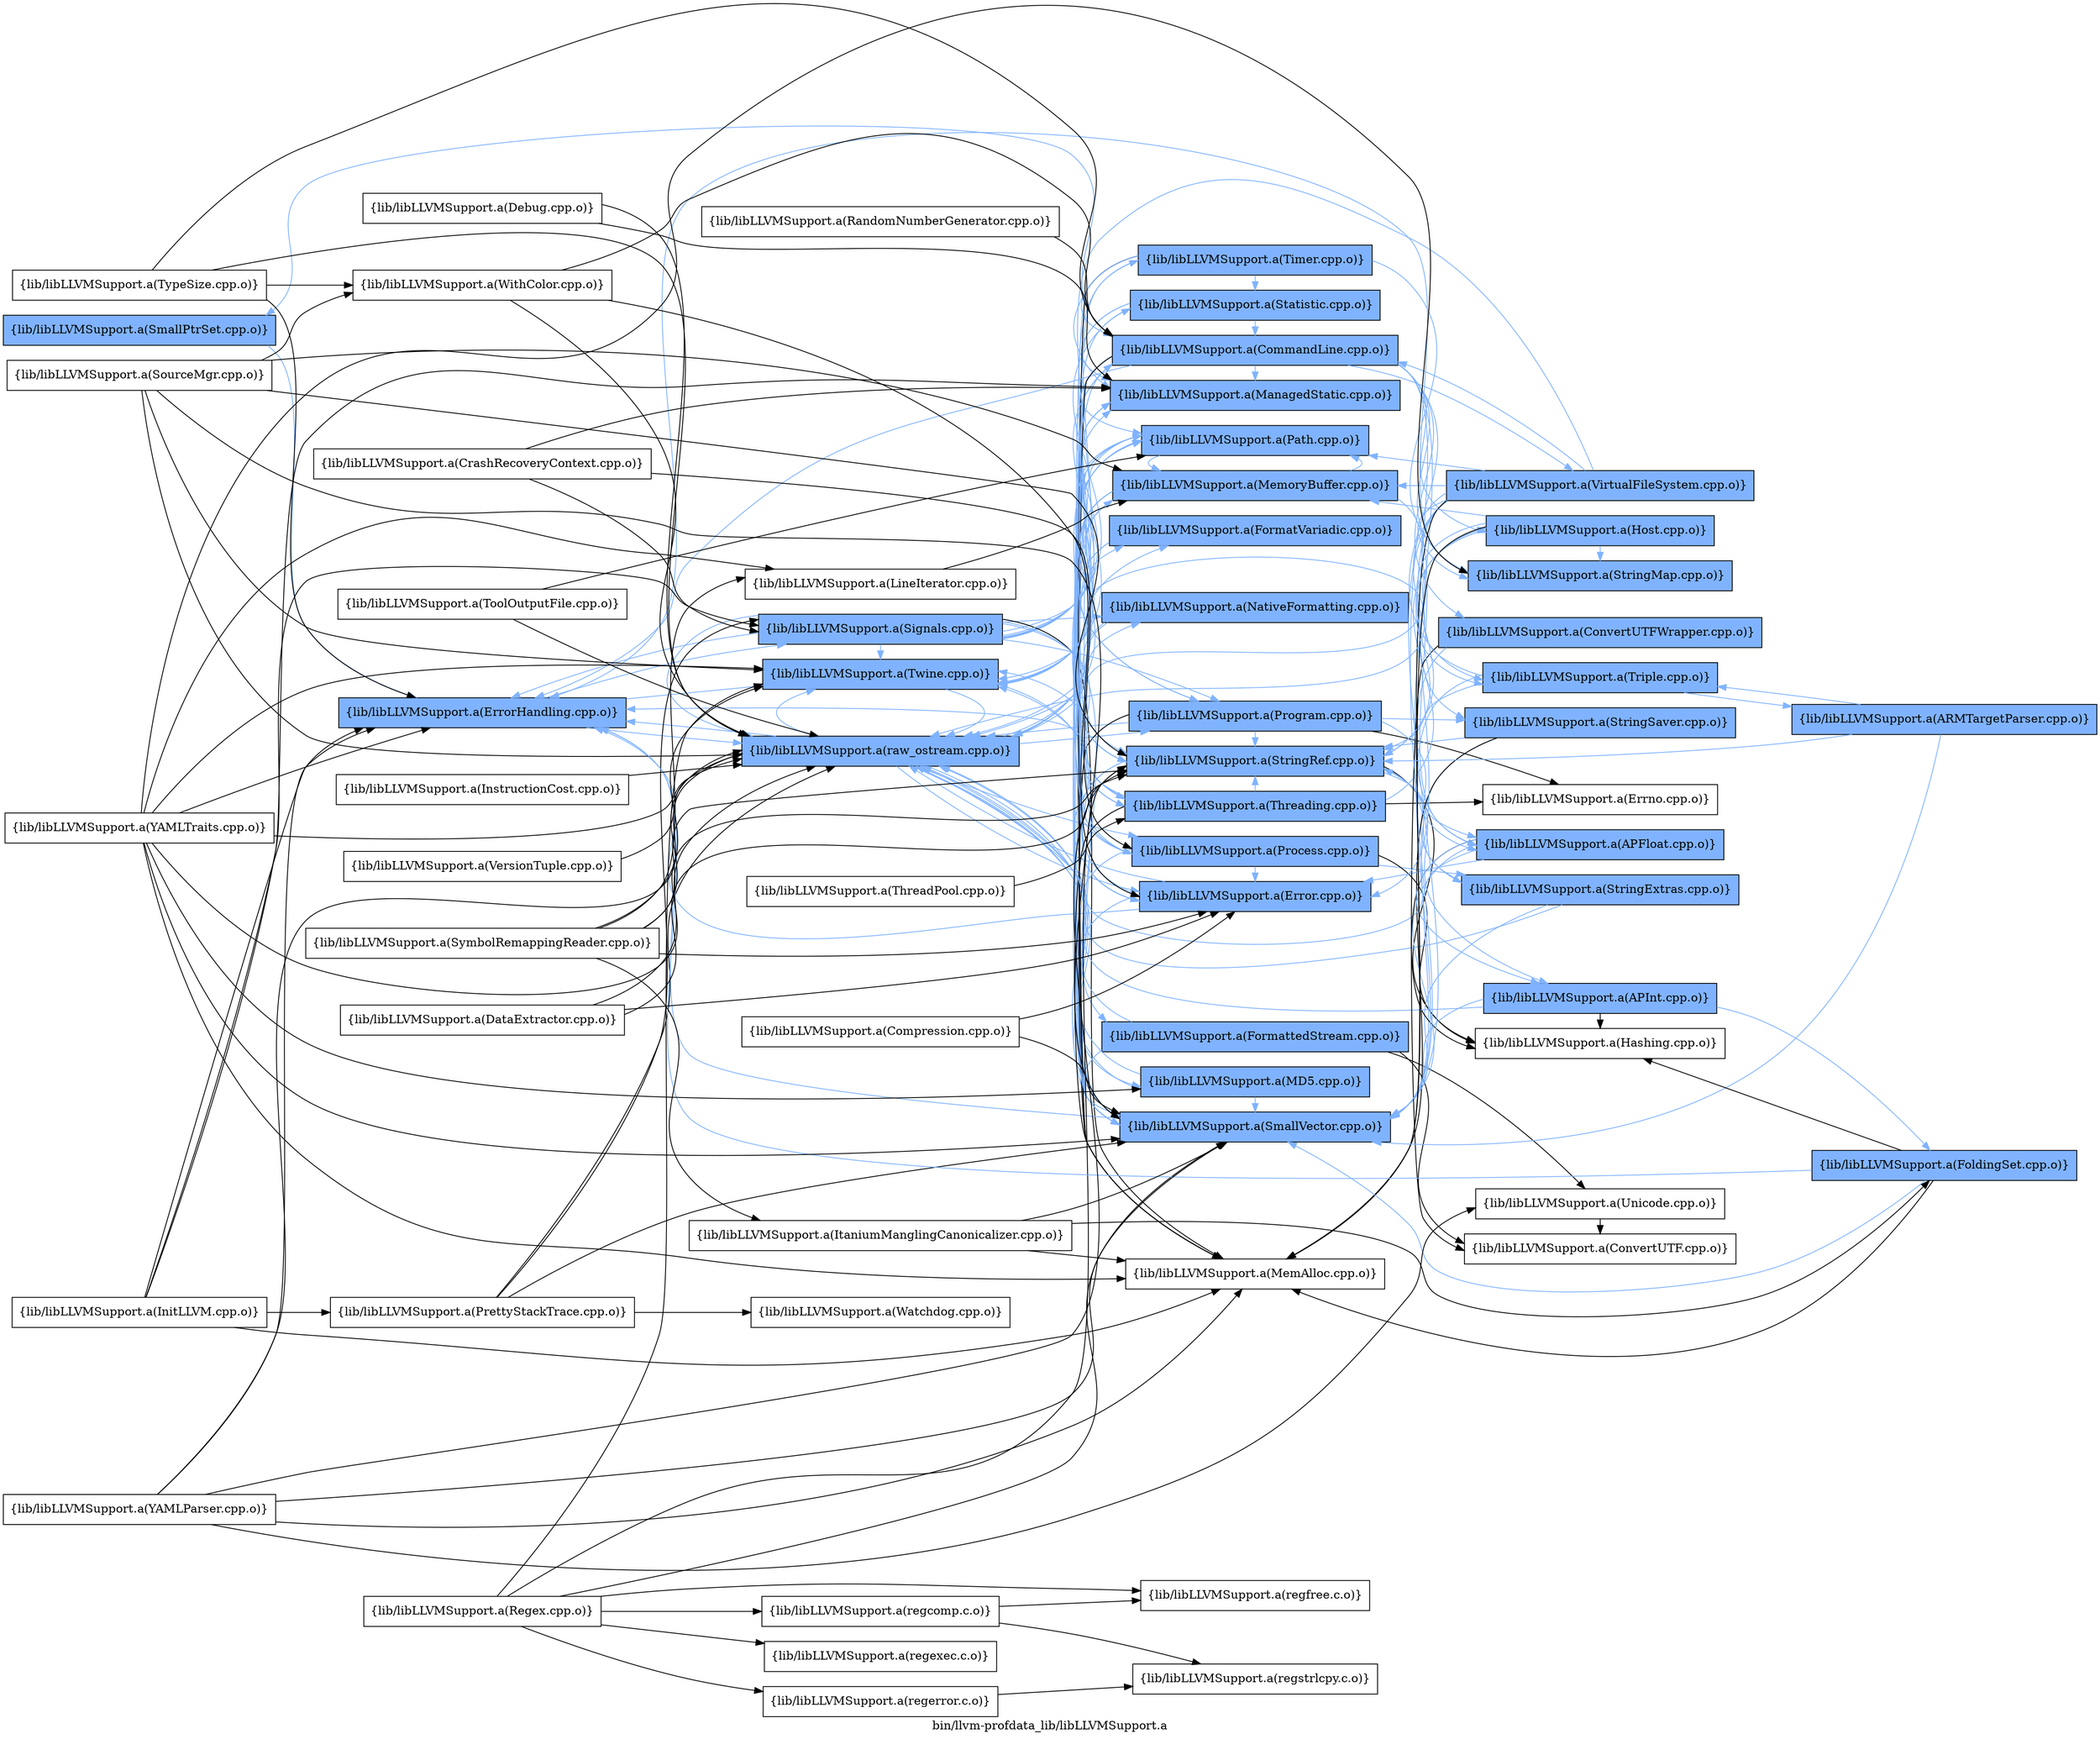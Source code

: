 digraph "bin/llvm-profdata_lib/libLLVMSupport.a" {
	label="bin/llvm-profdata_lib/libLLVMSupport.a";
	rankdir=LR;
	{ rank=same; Node0x55ca42e8b228;  }
	{ rank=same; Node0x55ca42e88d98;  }
	{ rank=same; Node0x55ca42e8c178; Node0x55ca42e8c498; Node0x55ca42e8c038;  }
	{ rank=same; Node0x55ca42e8bea8; Node0x55ca42e8d2f8; Node0x55ca42e89ec8; Node0x55ca42e8ad78; Node0x55ca42e89018; Node0x55ca42e88988; Node0x55ca42e8a9b8; Node0x55ca42e8a6e8; Node0x55ca42e8b2c8; Node0x55ca42e8a738; Node0x55ca42e894c8; Node0x55ca42e8b3b8; Node0x55ca42e8a5a8; Node0x55ca42e8c268; Node0x55ca42e8bc28; Node0x55ca42e8b4a8; Node0x55ca42e8a5f8;  }
	{ rank=same; Node0x55ca42e8b9f8; Node0x55ca42e8b278; Node0x55ca42e8aaf8; Node0x55ca42e8ab48; Node0x55ca42e891f8; Node0x55ca42e8b818; Node0x55ca42e8d168; Node0x55ca42e8ce98; Node0x55ca42e884d8; Node0x55ca42e8bfe8; Node0x55ca42e8cee8; Node0x55ca42e8ae18; Node0x55ca42e8ad28;  }
	{ rank=same; Node0x55ca42e8b228;  }
	{ rank=same; Node0x55ca42e88d98;  }
	{ rank=same; Node0x55ca42e8c178; Node0x55ca42e8c498; Node0x55ca42e8c038;  }
	{ rank=same; Node0x55ca42e8bea8; Node0x55ca42e8d2f8; Node0x55ca42e89ec8; Node0x55ca42e8ad78; Node0x55ca42e89018; Node0x55ca42e88988; Node0x55ca42e8a9b8; Node0x55ca42e8a6e8; Node0x55ca42e8b2c8; Node0x55ca42e8a738; Node0x55ca42e894c8; Node0x55ca42e8b3b8; Node0x55ca42e8a5a8; Node0x55ca42e8c268; Node0x55ca42e8bc28; Node0x55ca42e8b4a8; Node0x55ca42e8a5f8;  }
	{ rank=same; Node0x55ca42e8b9f8; Node0x55ca42e8b278; Node0x55ca42e8aaf8; Node0x55ca42e8ab48; Node0x55ca42e891f8; Node0x55ca42e8b818; Node0x55ca42e8d168; Node0x55ca42e8ce98; Node0x55ca42e884d8; Node0x55ca42e8bfe8; Node0x55ca42e8cee8; Node0x55ca42e8ae18; Node0x55ca42e8ad28;  }

	Node0x55ca42e8b228 [shape=record,shape=box,group=1,style=filled,fillcolor="0.600000 0.5 1",label="{lib/libLLVMSupport.a(SmallPtrSet.cpp.o)}"];
	Node0x55ca42e8b228 -> Node0x55ca42e88d98[color="0.600000 0.5 1"];
	Node0x55ca42e8bea8 [shape=record,shape=box,group=1,style=filled,fillcolor="0.600000 0.5 1",label="{lib/libLLVMSupport.a(SmallVector.cpp.o)}"];
	Node0x55ca42e8bea8 -> Node0x55ca42e88d98[color="0.600000 0.5 1"];
	Node0x55ca42e884d8 [shape=record,shape=box,group=1,style=filled,fillcolor="0.600000 0.5 1",label="{lib/libLLVMSupport.a(StringMap.cpp.o)}"];
	Node0x55ca42e884d8 -> Node0x55ca42e88d98[color="0.600000 0.5 1"];
	Node0x55ca42e894c8 [shape=record,shape=box,group=1,style=filled,fillcolor="0.600000 0.5 1",label="{lib/libLLVMSupport.a(StringRef.cpp.o)}"];
	Node0x55ca42e894c8 -> Node0x55ca42e8bea8[color="0.600000 0.5 1"];
	Node0x55ca42e894c8 -> Node0x55ca42e8d168[color="0.600000 0.5 1"];
	Node0x55ca42e894c8 -> Node0x55ca42e8ce98[color="0.600000 0.5 1"];
	Node0x55ca42e894c8 -> Node0x55ca42e8d2f8[color="0.600000 0.5 1"];
	Node0x55ca42e894c8 -> Node0x55ca42e8ab48;
	Node0x55ca42e8d348 [shape=record,shape=box,group=0,label="{lib/libLLVMSupport.a(ThreadPool.cpp.o)}"];
	Node0x55ca42e8d348 -> Node0x55ca42e8a5f8;
	Node0x55ca42e8a5a8 [shape=record,shape=box,group=1,style=filled,fillcolor="0.600000 0.5 1",label="{lib/libLLVMSupport.a(CommandLine.cpp.o)}"];
	Node0x55ca42e8a5a8 -> Node0x55ca42e8b228[color="0.600000 0.5 1"];
	Node0x55ca42e8a5a8 -> Node0x55ca42e8bea8[color="0.600000 0.5 1"];
	Node0x55ca42e8a5a8 -> Node0x55ca42e884d8[color="0.600000 0.5 1"];
	Node0x55ca42e8a5a8 -> Node0x55ca42e891f8[color="0.600000 0.5 1"];
	Node0x55ca42e8a5a8 -> Node0x55ca42e894c8[color="0.600000 0.5 1"];
	Node0x55ca42e8a5a8 -> Node0x55ca42e8d168[color="0.600000 0.5 1"];
	Node0x55ca42e8a5a8 -> Node0x55ca42e8bfe8[color="0.600000 0.5 1"];
	Node0x55ca42e8a5a8 -> Node0x55ca42e8d2f8[color="0.600000 0.5 1"];
	Node0x55ca42e8a5a8 -> Node0x55ca42e88d98[color="0.600000 0.5 1"];
	Node0x55ca42e8a5a8 -> Node0x55ca42e8c268[color="0.600000 0.5 1"];
	Node0x55ca42e8a5a8 -> Node0x55ca42e8bc28;
	Node0x55ca42e8a5a8 -> Node0x55ca42e8cee8[color="0.600000 0.5 1"];
	Node0x55ca42e8a5a8 -> Node0x55ca42e8c178[color="0.600000 0.5 1"];
	Node0x55ca42e8a5a8 -> Node0x55ca42e8ae18[color="0.600000 0.5 1"];
	Node0x55ca42e8a5a8 -> Node0x55ca42e8c498[color="0.600000 0.5 1"];
	Node0x55ca42e8a5a8 -> Node0x55ca42e8ad28[color="0.600000 0.5 1"];
	Node0x55ca42e8a5a8 -> Node0x55ca42e8a9b8[color="0.600000 0.5 1"];
	Node0x55ca42e8a5a8 -> Node0x55ca42e8a6e8[color="0.600000 0.5 1"];
	Node0x55ca42e8d2f8 [shape=record,shape=box,group=1,style=filled,fillcolor="0.600000 0.5 1",label="{lib/libLLVMSupport.a(Error.cpp.o)}"];
	Node0x55ca42e8d2f8 -> Node0x55ca42e8bea8[color="0.600000 0.5 1"];
	Node0x55ca42e8d2f8 -> Node0x55ca42e88d98[color="0.600000 0.5 1"];
	Node0x55ca42e8d2f8 -> Node0x55ca42e8c268[color="0.600000 0.5 1"];
	Node0x55ca42e8d2f8 -> Node0x55ca42e8c178[color="0.600000 0.5 1"];
	Node0x55ca42e8d2f8 -> Node0x55ca42e8c498[color="0.600000 0.5 1"];
	Node0x55ca42e89ec8 [shape=record,shape=box,group=1,style=filled,fillcolor="0.600000 0.5 1",label="{lib/libLLVMSupport.a(FormattedStream.cpp.o)}"];
	Node0x55ca42e89ec8 -> Node0x55ca42e8bea8[color="0.600000 0.5 1"];
	Node0x55ca42e89ec8 -> Node0x55ca42e8b9f8;
	Node0x55ca42e89ec8 -> Node0x55ca42e8b278;
	Node0x55ca42e89ec8 -> Node0x55ca42e8c498[color="0.600000 0.5 1"];
	Node0x55ca42e890b8 [shape=record,shape=box,group=0,label="{lib/libLLVMSupport.a(InitLLVM.cpp.o)}"];
	Node0x55ca42e890b8 -> Node0x55ca42e88d98;
	Node0x55ca42e890b8 -> Node0x55ca42e8c268;
	Node0x55ca42e890b8 -> Node0x55ca42e8bc28;
	Node0x55ca42e890b8 -> Node0x55ca42e8b318;
	Node0x55ca42e890b8 -> Node0x55ca42e8c038;
	Node0x55ca42e8c998 [shape=record,shape=box,group=0,label="{lib/libLLVMSupport.a(LineIterator.cpp.o)}"];
	Node0x55ca42e8c998 -> Node0x55ca42e8b4a8;
	Node0x55ca42e8bc28 [shape=record,shape=box,group=0,label="{lib/libLLVMSupport.a(MemAlloc.cpp.o)}"];
	Node0x55ca42e8b4a8 [shape=record,shape=box,group=1,style=filled,fillcolor="0.600000 0.5 1",label="{lib/libLLVMSupport.a(MemoryBuffer.cpp.o)}"];
	Node0x55ca42e8b4a8 -> Node0x55ca42e8bea8[color="0.600000 0.5 1"];
	Node0x55ca42e8b4a8 -> Node0x55ca42e8d168[color="0.600000 0.5 1"];
	Node0x55ca42e8b4a8 -> Node0x55ca42e8d2f8[color="0.600000 0.5 1"];
	Node0x55ca42e8b4a8 -> Node0x55ca42e8c178[color="0.600000 0.5 1"];
	Node0x55ca42e8b4a8 -> Node0x55ca42e8a9b8[color="0.600000 0.5 1"];
	Node0x55ca42e8b4a8 -> Node0x55ca42e8a6e8[color="0.600000 0.5 1"];
	Node0x55ca42e8b4a8 -> Node0x55ca42e8b2c8[color="0.600000 0.5 1"];
	Node0x55ca42e8c178 [shape=record,shape=box,group=1,style=filled,fillcolor="0.600000 0.5 1",label="{lib/libLLVMSupport.a(Twine.cpp.o)}"];
	Node0x55ca42e8c178 -> Node0x55ca42e8bea8[color="0.600000 0.5 1"];
	Node0x55ca42e8c178 -> Node0x55ca42e8c498[color="0.600000 0.5 1"];
	Node0x55ca42e8b548 [shape=record,shape=box,group=0,label="{lib/libLLVMSupport.a(WithColor.cpp.o)}"];
	Node0x55ca42e8b548 -> Node0x55ca42e8a5a8;
	Node0x55ca42e8b548 -> Node0x55ca42e8d2f8;
	Node0x55ca42e8b548 -> Node0x55ca42e8c498;
	Node0x55ca42e8c498 [shape=record,shape=box,group=1,style=filled,fillcolor="0.600000 0.5 1",label="{lib/libLLVMSupport.a(raw_ostream.cpp.o)}"];
	Node0x55ca42e8c498 -> Node0x55ca42e8bea8[color="0.600000 0.5 1"];
	Node0x55ca42e8c498 -> Node0x55ca42e8d2f8[color="0.600000 0.5 1"];
	Node0x55ca42e8c498 -> Node0x55ca42e88d98[color="0.600000 0.5 1"];
	Node0x55ca42e8c498 -> Node0x55ca42e89ec8[color="0.600000 0.5 1"];
	Node0x55ca42e8c498 -> Node0x55ca42e8ad78[color="0.600000 0.5 1"];
	Node0x55ca42e8c498 -> Node0x55ca42e8c178[color="0.600000 0.5 1"];
	Node0x55ca42e8c498 -> Node0x55ca42e89018[color="0.600000 0.5 1"];
	Node0x55ca42e8c498 -> Node0x55ca42e88988[color="0.600000 0.5 1"];
	Node0x55ca42e8c498 -> Node0x55ca42e8a9b8[color="0.600000 0.5 1"];
	Node0x55ca42e8c498 -> Node0x55ca42e8a6e8[color="0.600000 0.5 1"];
	Node0x55ca42e8c498 -> Node0x55ca42e8b2c8[color="0.600000 0.5 1"];
	Node0x55ca42e8a9b8 [shape=record,shape=box,group=1,style=filled,fillcolor="0.600000 0.5 1",label="{lib/libLLVMSupport.a(Path.cpp.o)}"];
	Node0x55ca42e8a9b8 -> Node0x55ca42e8bea8[color="0.600000 0.5 1"];
	Node0x55ca42e8a9b8 -> Node0x55ca42e894c8[color="0.600000 0.5 1"];
	Node0x55ca42e8a9b8 -> Node0x55ca42e8d2f8[color="0.600000 0.5 1"];
	Node0x55ca42e8a9b8 -> Node0x55ca42e8b4a8[color="0.600000 0.5 1"];
	Node0x55ca42e8a9b8 -> Node0x55ca42e8ad78[color="0.600000 0.5 1"];
	Node0x55ca42e8a9b8 -> Node0x55ca42e8c178[color="0.600000 0.5 1"];
	Node0x55ca42e8a9b8 -> Node0x55ca42e8a6e8[color="0.600000 0.5 1"];
	Node0x55ca42e8a5f8 [shape=record,shape=box,group=1,style=filled,fillcolor="0.600000 0.5 1",label="{lib/libLLVMSupport.a(Threading.cpp.o)}"];
	Node0x55ca42e8a5f8 -> Node0x55ca42e8bea8[color="0.600000 0.5 1"];
	Node0x55ca42e8a5f8 -> Node0x55ca42e894c8[color="0.600000 0.5 1"];
	Node0x55ca42e8a5f8 -> Node0x55ca42e88d98[color="0.600000 0.5 1"];
	Node0x55ca42e8a5f8 -> Node0x55ca42e8bc28;
	Node0x55ca42e8a5f8 -> Node0x55ca42e8c178[color="0.600000 0.5 1"];
	Node0x55ca42e8a5f8 -> Node0x55ca42e8ad28[color="0.600000 0.5 1"];
	Node0x55ca42e8a5f8 -> Node0x55ca42e8b818;
	Node0x55ca42e8c0d8 [shape=record,shape=box,group=0,label="{lib/libLLVMSupport.a(Regex.cpp.o)}"];
	Node0x55ca42e8c0d8 -> Node0x55ca42e8bea8;
	Node0x55ca42e8c0d8 -> Node0x55ca42e894c8;
	Node0x55ca42e8c0d8 -> Node0x55ca42e8c178;
	Node0x55ca42e8c0d8 -> Node0x55ca42e88c08;
	Node0x55ca42e8c0d8 -> Node0x55ca42e88578;
	Node0x55ca42e8c0d8 -> Node0x55ca42e8c308;
	Node0x55ca42e8c0d8 -> Node0x55ca42e8bbd8;
	Node0x55ca42e89a68 [shape=record,shape=box,group=0,label="{lib/libLLVMSupport.a(SourceMgr.cpp.o)}"];
	Node0x55ca42e89a68 -> Node0x55ca42e8bea8;
	Node0x55ca42e89a68 -> Node0x55ca42e894c8;
	Node0x55ca42e89a68 -> Node0x55ca42e8b4a8;
	Node0x55ca42e89a68 -> Node0x55ca42e8c178;
	Node0x55ca42e89a68 -> Node0x55ca42e8b548;
	Node0x55ca42e89a68 -> Node0x55ca42e8c498;
	Node0x55ca42e8d168 [shape=record,shape=box,group=1,style=filled,fillcolor="0.600000 0.5 1",label="{lib/libLLVMSupport.a(APFloat.cpp.o)}"];
	Node0x55ca42e8d168 -> Node0x55ca42e8bea8[color="0.600000 0.5 1"];
	Node0x55ca42e8d168 -> Node0x55ca42e8ce98[color="0.600000 0.5 1"];
	Node0x55ca42e8d168 -> Node0x55ca42e8d2f8[color="0.600000 0.5 1"];
	Node0x55ca42e8d168 -> Node0x55ca42e8ab48;
	Node0x55ca42e8d168 -> Node0x55ca42e8c498[color="0.600000 0.5 1"];
	Node0x55ca42e8b958 [shape=record,shape=box,group=0,label="{lib/libLLVMSupport.a(TypeSize.cpp.o)}"];
	Node0x55ca42e8b958 -> Node0x55ca42e8a5a8;
	Node0x55ca42e8b958 -> Node0x55ca42e88d98;
	Node0x55ca42e8b958 -> Node0x55ca42e8b548;
	Node0x55ca42e8b958 -> Node0x55ca42e8c498;
	Node0x55ca42e88d98 [shape=record,shape=box,group=1,style=filled,fillcolor="0.600000 0.5 1",label="{lib/libLLVMSupport.a(ErrorHandling.cpp.o)}"];
	Node0x55ca42e88d98 -> Node0x55ca42e8c178[color="0.600000 0.5 1"];
	Node0x55ca42e88d98 -> Node0x55ca42e8c498[color="0.600000 0.5 1"];
	Node0x55ca42e88d98 -> Node0x55ca42e8c038[color="0.600000 0.5 1"];
	Node0x55ca42e8cee8 [shape=record,shape=box,group=1,style=filled,fillcolor="0.600000 0.5 1",label="{lib/libLLVMSupport.a(Triple.cpp.o)}"];
	Node0x55ca42e8cee8 -> Node0x55ca42e8bea8[color="0.600000 0.5 1"];
	Node0x55ca42e8cee8 -> Node0x55ca42e894c8[color="0.600000 0.5 1"];
	Node0x55ca42e8cee8 -> Node0x55ca42e8c768[color="0.600000 0.5 1"];
	Node0x55ca42e8cee8 -> Node0x55ca42e8c178[color="0.600000 0.5 1"];
	Node0x55ca42e8ce98 [shape=record,shape=box,group=1,style=filled,fillcolor="0.600000 0.5 1",label="{lib/libLLVMSupport.a(APInt.cpp.o)}"];
	Node0x55ca42e8ce98 -> Node0x55ca42e8bea8[color="0.600000 0.5 1"];
	Node0x55ca42e8ce98 -> Node0x55ca42e89248[color="0.600000 0.5 1"];
	Node0x55ca42e8ce98 -> Node0x55ca42e8ab48;
	Node0x55ca42e8ce98 -> Node0x55ca42e8c498[color="0.600000 0.5 1"];
	Node0x55ca42e8ab48 [shape=record,shape=box,group=0,label="{lib/libLLVMSupport.a(Hashing.cpp.o)}"];
	Node0x55ca42e89248 [shape=record,shape=box,group=1,style=filled,fillcolor="0.600000 0.5 1",label="{lib/libLLVMSupport.a(FoldingSet.cpp.o)}"];
	Node0x55ca42e89248 -> Node0x55ca42e8bea8[color="0.600000 0.5 1"];
	Node0x55ca42e89248 -> Node0x55ca42e88d98[color="0.600000 0.5 1"];
	Node0x55ca42e89248 -> Node0x55ca42e8ab48;
	Node0x55ca42e89248 -> Node0x55ca42e8bc28;
	Node0x55ca42e8ad78 [shape=record,shape=box,group=1,style=filled,fillcolor="0.600000 0.5 1",label="{lib/libLLVMSupport.a(MD5.cpp.o)}"];
	Node0x55ca42e8ad78 -> Node0x55ca42e8bea8[color="0.600000 0.5 1"];
	Node0x55ca42e8ad78 -> Node0x55ca42e8c498[color="0.600000 0.5 1"];
	Node0x55ca42e8c268 [shape=record,shape=box,group=1,style=filled,fillcolor="0.600000 0.5 1",label="{lib/libLLVMSupport.a(ManagedStatic.cpp.o)}"];
	Node0x55ca42e8c268 -> Node0x55ca42e8a5f8[color="0.600000 0.5 1"];
	Node0x55ca42e8ae68 [shape=record,shape=box,group=0,label="{lib/libLLVMSupport.a(Compression.cpp.o)}"];
	Node0x55ca42e8ae68 -> Node0x55ca42e8bea8;
	Node0x55ca42e8ae68 -> Node0x55ca42e8d2f8;
	Node0x55ca42e8c1c8 [shape=record,shape=box,group=0,label="{lib/libLLVMSupport.a(SymbolRemappingReader.cpp.o)}"];
	Node0x55ca42e8c1c8 -> Node0x55ca42e894c8;
	Node0x55ca42e8c1c8 -> Node0x55ca42e8d2f8;
	Node0x55ca42e8c1c8 -> Node0x55ca42e88668;
	Node0x55ca42e8c1c8 -> Node0x55ca42e8c998;
	Node0x55ca42e8c1c8 -> Node0x55ca42e8c178;
	Node0x55ca42e8c1c8 -> Node0x55ca42e8c498;
	Node0x55ca42e88668 [shape=record,shape=box,group=0,label="{lib/libLLVMSupport.a(ItaniumManglingCanonicalizer.cpp.o)}"];
	Node0x55ca42e88668 -> Node0x55ca42e8bea8;
	Node0x55ca42e88668 -> Node0x55ca42e89248;
	Node0x55ca42e88668 -> Node0x55ca42e8bc28;
	Node0x55ca42e8c128 [shape=record,shape=box,group=0,label="{lib/libLLVMSupport.a(DataExtractor.cpp.o)}"];
	Node0x55ca42e8c128 -> Node0x55ca42e894c8;
	Node0x55ca42e8c128 -> Node0x55ca42e8d2f8;
	Node0x55ca42e8c128 -> Node0x55ca42e8c498;
	Node0x55ca42e891f8 [shape=record,shape=box,group=1,style=filled,fillcolor="0.600000 0.5 1",label="{lib/libLLVMSupport.a(StringSaver.cpp.o)}"];
	Node0x55ca42e891f8 -> Node0x55ca42e8bea8[color="0.600000 0.5 1"];
	Node0x55ca42e891f8 -> Node0x55ca42e894c8[color="0.600000 0.5 1"];
	Node0x55ca42e891f8 -> Node0x55ca42e8bc28;
	Node0x55ca42e8bfe8 [shape=record,shape=box,group=1,style=filled,fillcolor="0.600000 0.5 1",label="{lib/libLLVMSupport.a(ConvertUTFWrapper.cpp.o)}"];
	Node0x55ca42e8bfe8 -> Node0x55ca42e8bea8[color="0.600000 0.5 1"];
	Node0x55ca42e8bfe8 -> Node0x55ca42e8b9f8;
	Node0x55ca42e8ae18 [shape=record,shape=box,group=1,style=filled,fillcolor="0.600000 0.5 1",label="{lib/libLLVMSupport.a(VirtualFileSystem.cpp.o)}"];
	Node0x55ca42e8ae18 -> Node0x55ca42e8bea8[color="0.600000 0.5 1"];
	Node0x55ca42e8ae18 -> Node0x55ca42e884d8[color="0.600000 0.5 1"];
	Node0x55ca42e8ae18 -> Node0x55ca42e894c8[color="0.600000 0.5 1"];
	Node0x55ca42e8ae18 -> Node0x55ca42e8d168[color="0.600000 0.5 1"];
	Node0x55ca42e8ae18 -> Node0x55ca42e8a5a8[color="0.600000 0.5 1"];
	Node0x55ca42e8ae18 -> Node0x55ca42e8d2f8[color="0.600000 0.5 1"];
	Node0x55ca42e8ae18 -> Node0x55ca42e8bc28;
	Node0x55ca42e8ae18 -> Node0x55ca42e8b4a8[color="0.600000 0.5 1"];
	Node0x55ca42e8ae18 -> Node0x55ca42e8c178[color="0.600000 0.5 1"];
	Node0x55ca42e8ae18 -> Node0x55ca42e8c498[color="0.600000 0.5 1"];
	Node0x55ca42e8ae18 -> Node0x55ca42e8a9b8[color="0.600000 0.5 1"];
	Node0x55ca42e8ad28 [shape=record,shape=box,group=1,style=filled,fillcolor="0.600000 0.5 1",label="{lib/libLLVMSupport.a(Host.cpp.o)}"];
	Node0x55ca42e8ad28 -> Node0x55ca42e884d8[color="0.600000 0.5 1"];
	Node0x55ca42e8ad28 -> Node0x55ca42e894c8[color="0.600000 0.5 1"];
	Node0x55ca42e8ad28 -> Node0x55ca42e8bc28;
	Node0x55ca42e8ad28 -> Node0x55ca42e8b4a8[color="0.600000 0.5 1"];
	Node0x55ca42e8ad28 -> Node0x55ca42e8cee8[color="0.600000 0.5 1"];
	Node0x55ca42e8ad28 -> Node0x55ca42e8c498[color="0.600000 0.5 1"];
	Node0x55ca42e8a6e8 [shape=record,shape=box,group=1,style=filled,fillcolor="0.600000 0.5 1",label="{lib/libLLVMSupport.a(Process.cpp.o)}"];
	Node0x55ca42e8a6e8 -> Node0x55ca42e8bea8[color="0.600000 0.5 1"];
	Node0x55ca42e8a6e8 -> Node0x55ca42e8aaf8[color="0.600000 0.5 1"];
	Node0x55ca42e8a6e8 -> Node0x55ca42e8d2f8[color="0.600000 0.5 1"];
	Node0x55ca42e8a6e8 -> Node0x55ca42e8ab48;
	Node0x55ca42e8a6e8 -> Node0x55ca42e8c268[color="0.600000 0.5 1"];
	Node0x55ca42e8a6e8 -> Node0x55ca42e8a9b8[color="0.600000 0.5 1"];
	Node0x55ca42e8b9f8 [shape=record,shape=box,group=0,label="{lib/libLLVMSupport.a(ConvertUTF.cpp.o)}"];
	Node0x55ca42e8c038 [shape=record,shape=box,group=1,style=filled,fillcolor="0.600000 0.5 1",label="{lib/libLLVMSupport.a(Signals.cpp.o)}"];
	Node0x55ca42e8c038 -> Node0x55ca42e8bea8[color="0.600000 0.5 1"];
	Node0x55ca42e8c038 -> Node0x55ca42e8a738[color="0.600000 0.5 1"];
	Node0x55ca42e8c038 -> Node0x55ca42e894c8[color="0.600000 0.5 1"];
	Node0x55ca42e8c038 -> Node0x55ca42e8b3b8[color="0.600000 0.5 1"];
	Node0x55ca42e8c038 -> Node0x55ca42e8a5a8[color="0.600000 0.5 1"];
	Node0x55ca42e8c038 -> Node0x55ca42e88d98[color="0.600000 0.5 1"];
	Node0x55ca42e8c038 -> Node0x55ca42e8c268[color="0.600000 0.5 1"];
	Node0x55ca42e8c038 -> Node0x55ca42e8bc28;
	Node0x55ca42e8c038 -> Node0x55ca42e8b4a8[color="0.600000 0.5 1"];
	Node0x55ca42e8c038 -> Node0x55ca42e8c178[color="0.600000 0.5 1"];
	Node0x55ca42e8c038 -> Node0x55ca42e8c498[color="0.600000 0.5 1"];
	Node0x55ca42e8c038 -> Node0x55ca42e89018[color="0.600000 0.5 1"];
	Node0x55ca42e8c038 -> Node0x55ca42e88988[color="0.600000 0.5 1"];
	Node0x55ca42e8c038 -> Node0x55ca42e8a9b8[color="0.600000 0.5 1"];
	Node0x55ca42e8c038 -> Node0x55ca42e8b2c8[color="0.600000 0.5 1"];
	Node0x55ca42e8c038 -> Node0x55ca42e8a5f8[color="0.600000 0.5 1"];
	Node0x55ca42e885c8 [shape=record,shape=box,group=0,label="{lib/libLLVMSupport.a(Debug.cpp.o)}"];
	Node0x55ca42e885c8 -> Node0x55ca42e8c268;
	Node0x55ca42e885c8 -> Node0x55ca42e8c498;
	Node0x55ca42e8b278 [shape=record,shape=box,group=0,label="{lib/libLLVMSupport.a(Unicode.cpp.o)}"];
	Node0x55ca42e8b278 -> Node0x55ca42e8b9f8;
	Node0x55ca42e8b318 [shape=record,shape=box,group=0,label="{lib/libLLVMSupport.a(PrettyStackTrace.cpp.o)}"];
	Node0x55ca42e8b318 -> Node0x55ca42e8bea8;
	Node0x55ca42e8b318 -> Node0x55ca42e8c498;
	Node0x55ca42e8b318 -> Node0x55ca42e8c038;
	Node0x55ca42e8b318 -> Node0x55ca42e886b8;
	Node0x55ca42e88758 [shape=record,shape=box,group=0,label="{lib/libLLVMSupport.a(InstructionCost.cpp.o)}"];
	Node0x55ca42e88758 -> Node0x55ca42e8c498;
	Node0x55ca42e8b2c8 [shape=record,shape=box,group=1,style=filled,fillcolor="0.600000 0.5 1",label="{lib/libLLVMSupport.a(Program.cpp.o)}"];
	Node0x55ca42e8b2c8 -> Node0x55ca42e8bea8[color="0.600000 0.5 1"];
	Node0x55ca42e8b2c8 -> Node0x55ca42e8aaf8[color="0.600000 0.5 1"];
	Node0x55ca42e8b2c8 -> Node0x55ca42e891f8[color="0.600000 0.5 1"];
	Node0x55ca42e8b2c8 -> Node0x55ca42e894c8[color="0.600000 0.5 1"];
	Node0x55ca42e8b2c8 -> Node0x55ca42e8bc28;
	Node0x55ca42e8b2c8 -> Node0x55ca42e8c498[color="0.600000 0.5 1"];
	Node0x55ca42e8b2c8 -> Node0x55ca42e8a9b8[color="0.600000 0.5 1"];
	Node0x55ca42e8b2c8 -> Node0x55ca42e8b818;
	Node0x55ca42e886b8 [shape=record,shape=box,group=0,label="{lib/libLLVMSupport.a(Watchdog.cpp.o)}"];
	Node0x55ca42e8ba48 [shape=record,shape=box,group=0,label="{lib/libLLVMSupport.a(RandomNumberGenerator.cpp.o)}"];
	Node0x55ca42e8ba48 -> Node0x55ca42e8a5a8;
	Node0x55ca42e88c08 [shape=record,shape=box,group=0,label="{lib/libLLVMSupport.a(regcomp.c.o)}"];
	Node0x55ca42e88c08 -> Node0x55ca42e8bbd8;
	Node0x55ca42e88c08 -> Node0x55ca42e8bdb8;
	Node0x55ca42e88578 [shape=record,shape=box,group=0,label="{lib/libLLVMSupport.a(regerror.c.o)}"];
	Node0x55ca42e88578 -> Node0x55ca42e8bdb8;
	Node0x55ca42e8c308 [shape=record,shape=box,group=0,label="{lib/libLLVMSupport.a(regexec.c.o)}"];
	Node0x55ca42e8bbd8 [shape=record,shape=box,group=0,label="{lib/libLLVMSupport.a(regfree.c.o)}"];
	Node0x55ca42e8a738 [shape=record,shape=box,group=1,style=filled,fillcolor="0.600000 0.5 1",label="{lib/libLLVMSupport.a(Statistic.cpp.o)}"];
	Node0x55ca42e8a738 -> Node0x55ca42e8a5a8[color="0.600000 0.5 1"];
	Node0x55ca42e8a738 -> Node0x55ca42e8c268[color="0.600000 0.5 1"];
	Node0x55ca42e8a738 -> Node0x55ca42e8c498[color="0.600000 0.5 1"];
	Node0x55ca42e8a738 -> Node0x55ca42e8a5f8[color="0.600000 0.5 1"];
	Node0x55ca42e8aaf8 [shape=record,shape=box,group=1,style=filled,fillcolor="0.600000 0.5 1",label="{lib/libLLVMSupport.a(StringExtras.cpp.o)}"];
	Node0x55ca42e8aaf8 -> Node0x55ca42e8bea8[color="0.600000 0.5 1"];
	Node0x55ca42e8aaf8 -> Node0x55ca42e894c8[color="0.600000 0.5 1"];
	Node0x55ca42e8aaf8 -> Node0x55ca42e8c498[color="0.600000 0.5 1"];
	Node0x55ca42e8b3b8 [shape=record,shape=box,group=1,style=filled,fillcolor="0.600000 0.5 1",label="{lib/libLLVMSupport.a(Timer.cpp.o)}"];
	Node0x55ca42e8b3b8 -> Node0x55ca42e8a738[color="0.600000 0.5 1"];
	Node0x55ca42e8b3b8 -> Node0x55ca42e884d8[color="0.600000 0.5 1"];
	Node0x55ca42e8b3b8 -> Node0x55ca42e8a5a8[color="0.600000 0.5 1"];
	Node0x55ca42e8b3b8 -> Node0x55ca42e8c268[color="0.600000 0.5 1"];
	Node0x55ca42e8b3b8 -> Node0x55ca42e8bc28;
	Node0x55ca42e8b3b8 -> Node0x55ca42e8c498[color="0.600000 0.5 1"];
	Node0x55ca42e8b3b8 -> Node0x55ca42e8a5f8[color="0.600000 0.5 1"];
	Node0x55ca42e88528 [shape=record,shape=box,group=0,label="{lib/libLLVMSupport.a(ToolOutputFile.cpp.o)}"];
	Node0x55ca42e88528 -> Node0x55ca42e8c498;
	Node0x55ca42e88528 -> Node0x55ca42e8a9b8;
	Node0x55ca42e8c768 [shape=record,shape=box,group=1,style=filled,fillcolor="0.600000 0.5 1",label="{lib/libLLVMSupport.a(ARMTargetParser.cpp.o)}"];
	Node0x55ca42e8c768 -> Node0x55ca42e8bea8[color="0.600000 0.5 1"];
	Node0x55ca42e8c768 -> Node0x55ca42e894c8[color="0.600000 0.5 1"];
	Node0x55ca42e8c768 -> Node0x55ca42e8cee8[color="0.600000 0.5 1"];
	Node0x55ca42e8bcc8 [shape=record,shape=box,group=0,label="{lib/libLLVMSupport.a(YAMLParser.cpp.o)}"];
	Node0x55ca42e8bcc8 -> Node0x55ca42e8bea8;
	Node0x55ca42e8bcc8 -> Node0x55ca42e894c8;
	Node0x55ca42e8bcc8 -> Node0x55ca42e88d98;
	Node0x55ca42e8bcc8 -> Node0x55ca42e8bc28;
	Node0x55ca42e8bcc8 -> Node0x55ca42e8b278;
	Node0x55ca42e8bcc8 -> Node0x55ca42e8c498;
	Node0x55ca42e89018 [shape=record,shape=box,group=1,style=filled,fillcolor="0.600000 0.5 1",label="{lib/libLLVMSupport.a(NativeFormatting.cpp.o)}"];
	Node0x55ca42e89018 -> Node0x55ca42e8bea8[color="0.600000 0.5 1"];
	Node0x55ca42e89018 -> Node0x55ca42e8c498[color="0.600000 0.5 1"];
	Node0x55ca42e88988 [shape=record,shape=box,group=1,style=filled,fillcolor="0.600000 0.5 1",label="{lib/libLLVMSupport.a(FormatVariadic.cpp.o)}"];
	Node0x55ca42e88988 -> Node0x55ca42e8bea8[color="0.600000 0.5 1"];
	Node0x55ca42e88988 -> Node0x55ca42e894c8[color="0.600000 0.5 1"];
	Node0x55ca42e8bdb8 [shape=record,shape=box,group=0,label="{lib/libLLVMSupport.a(regstrlcpy.c.o)}"];
	Node0x55ca42e89ab8 [shape=record,shape=box,group=0,label="{lib/libLLVMSupport.a(CrashRecoveryContext.cpp.o)}"];
	Node0x55ca42e89ab8 -> Node0x55ca42e8c268;
	Node0x55ca42e89ab8 -> Node0x55ca42e8a6e8;
	Node0x55ca42e89ab8 -> Node0x55ca42e8c038;
	Node0x55ca42e8b818 [shape=record,shape=box,group=0,label="{lib/libLLVMSupport.a(Errno.cpp.o)}"];
	Node0x55ca42e89f18 [shape=record,shape=box,group=0,label="{lib/libLLVMSupport.a(YAMLTraits.cpp.o)}"];
	Node0x55ca42e89f18 -> Node0x55ca42e8bea8;
	Node0x55ca42e89f18 -> Node0x55ca42e884d8;
	Node0x55ca42e89f18 -> Node0x55ca42e894c8;
	Node0x55ca42e89f18 -> Node0x55ca42e88d98;
	Node0x55ca42e89f18 -> Node0x55ca42e8c998;
	Node0x55ca42e89f18 -> Node0x55ca42e8bc28;
	Node0x55ca42e89f18 -> Node0x55ca42e8ad78;
	Node0x55ca42e89f18 -> Node0x55ca42e8c178;
	Node0x55ca42e89f18 -> Node0x55ca42e8c498;
	Node0x55ca42e8abe8 [shape=record,shape=box,group=0,label="{lib/libLLVMSupport.a(VersionTuple.cpp.o)}"];
	Node0x55ca42e8abe8 -> Node0x55ca42e8c498;
}

